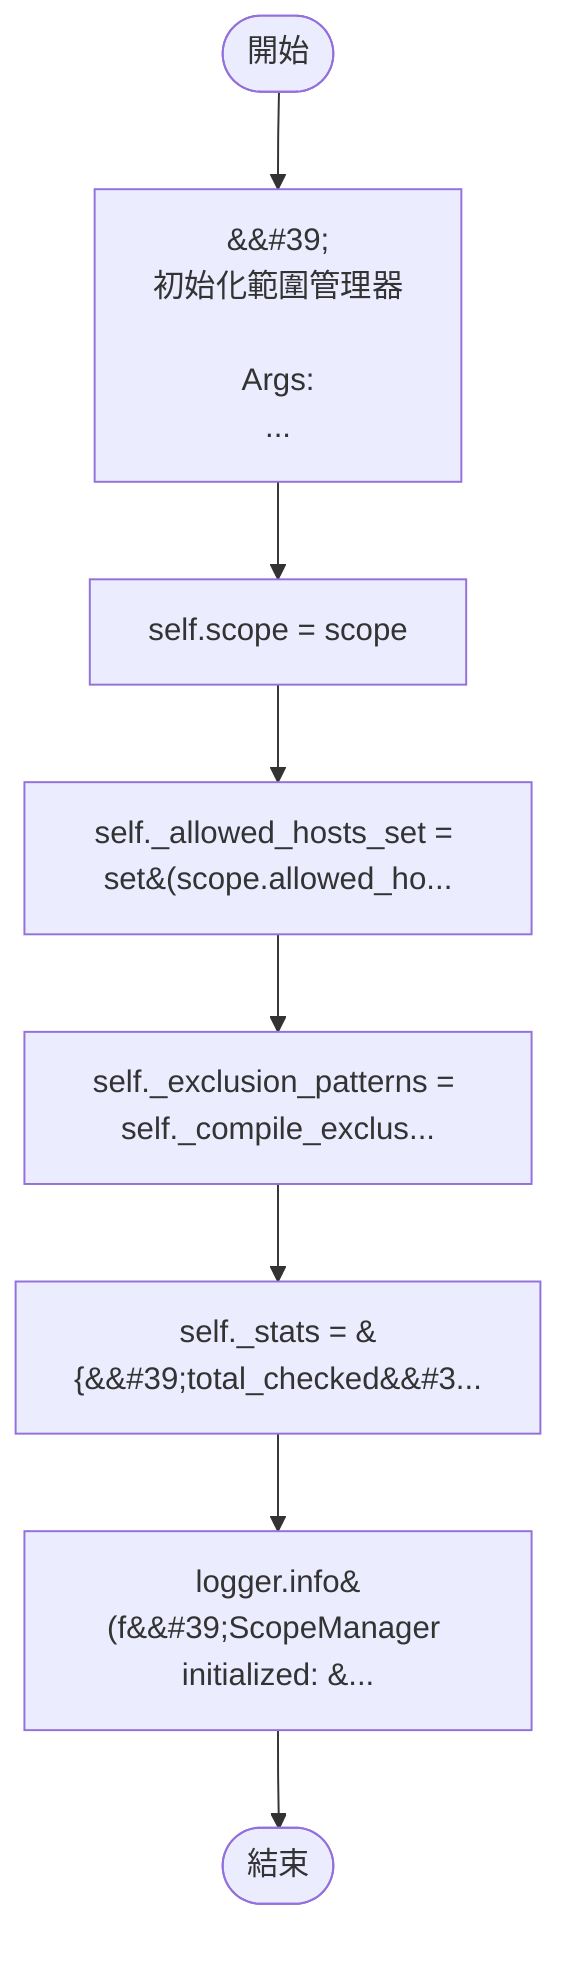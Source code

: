 flowchart TB
    n1([開始])
    n2([結束])
    n3[&amp;&#35;39;\n        初始化範圍管理器\n\n        Args:\n       ...]
    n4[self.scope = scope]
    n5[self._allowed_hosts_set = set&#40;scope.allowed_ho...]
    n6[self._exclusion_patterns = self._compile_exclus...]
    n7[self._stats = &#123;&amp;&#35;39;total_checked&amp;&#35;3...]
    n8[logger.info&#40;f&amp;&#35;39;ScopeManager initialized: &...]
    n1 --> n3
    n3 --> n4
    n4 --> n5
    n5 --> n6
    n6 --> n7
    n7 --> n8
    n8 --> n2